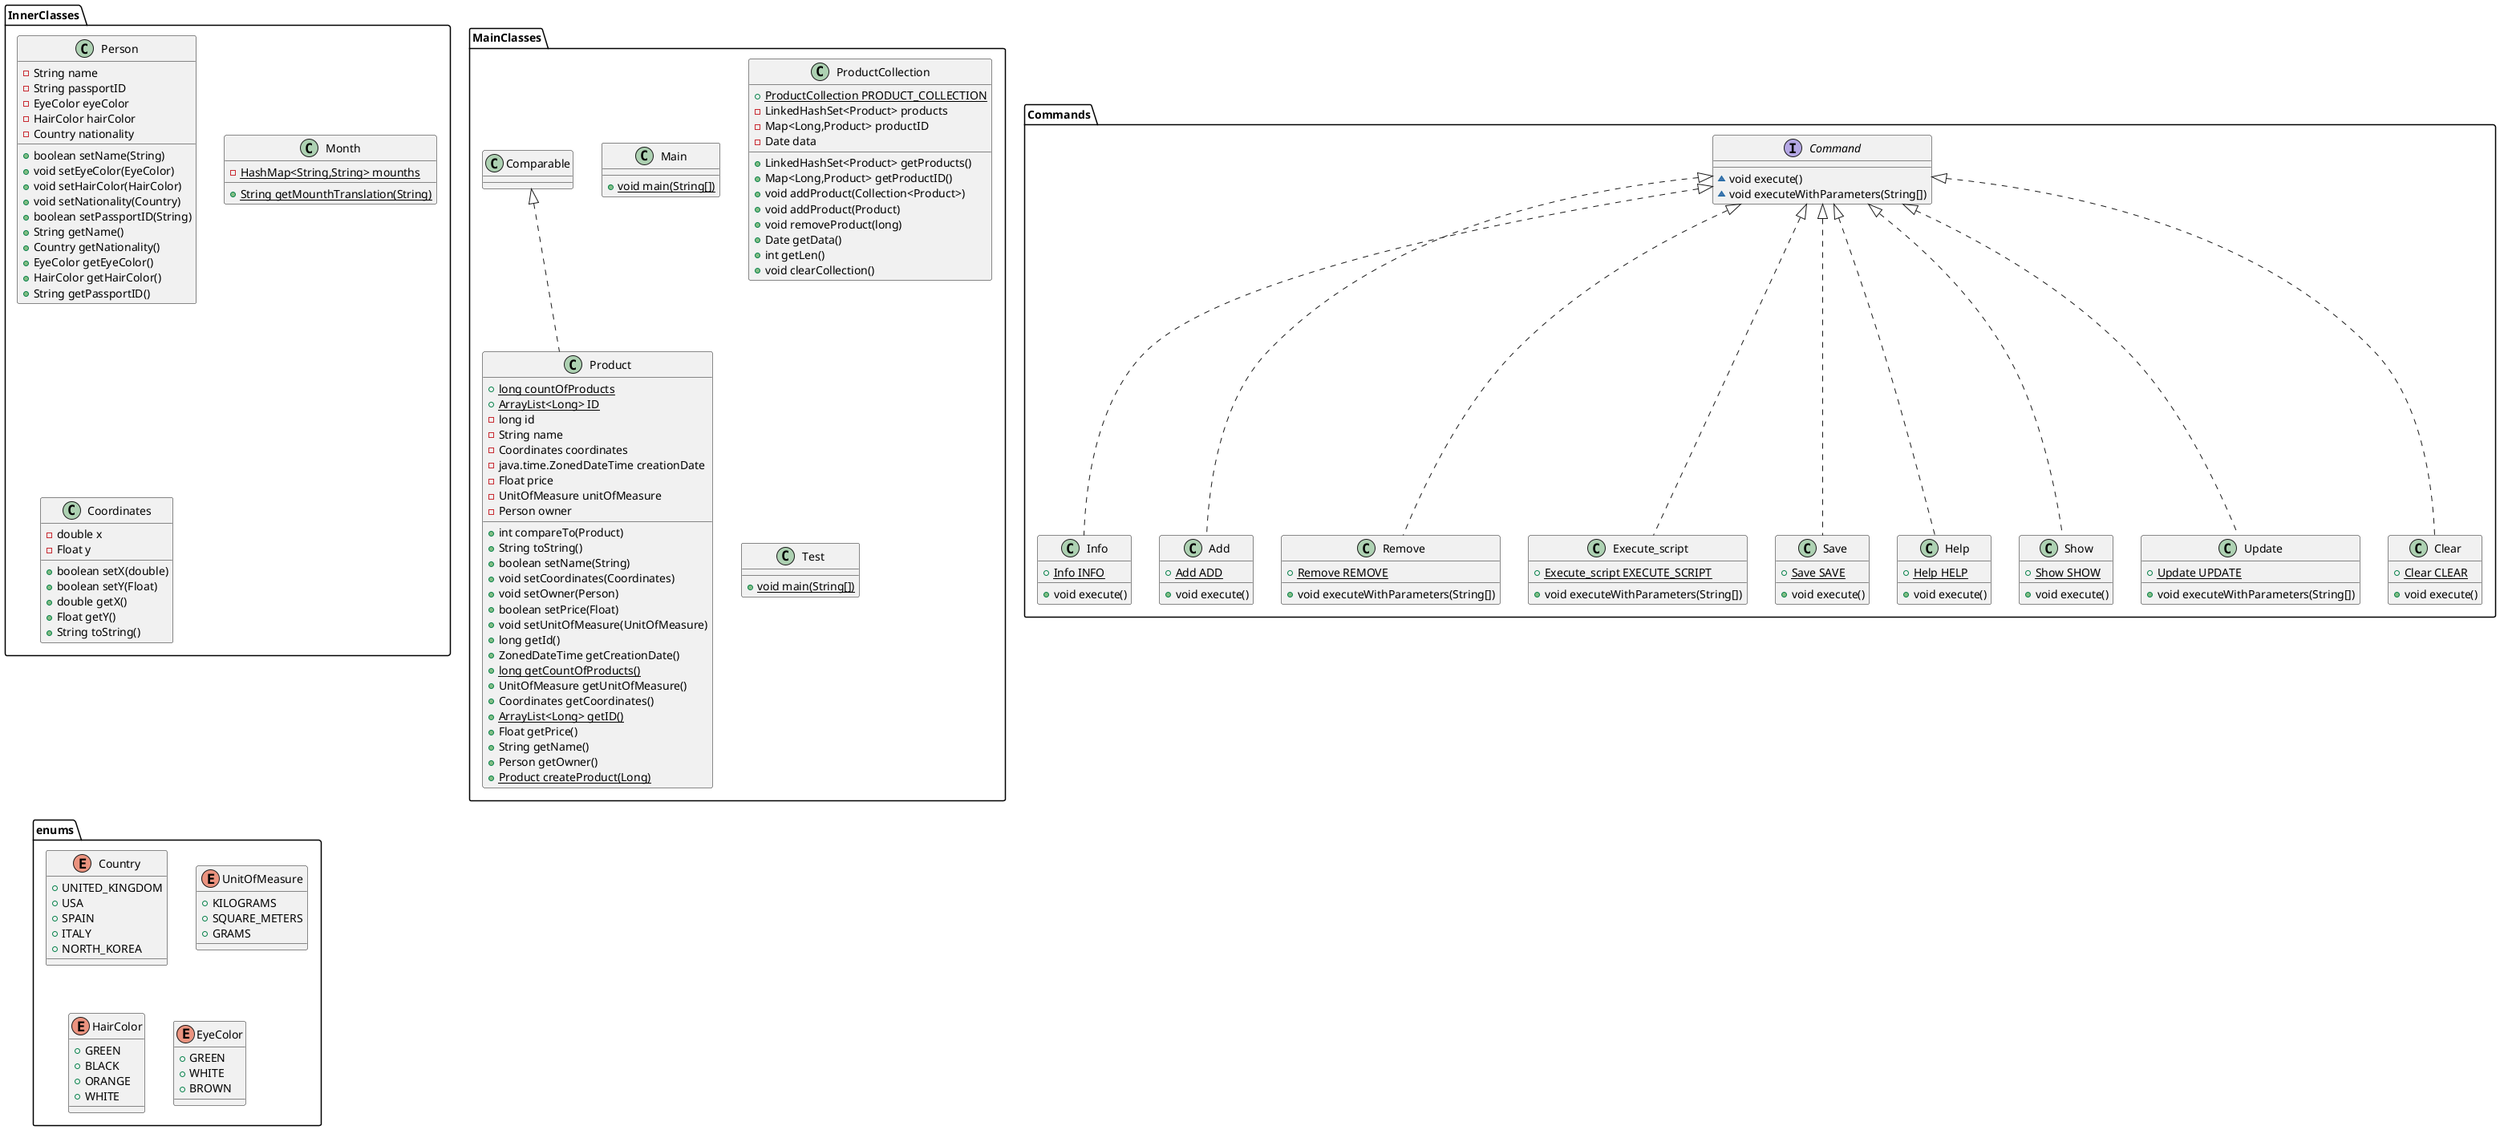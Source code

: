 @startuml
class InnerClasses.Person {
- String name
- String passportID
- EyeColor eyeColor
- HairColor hairColor
- Country nationality
+ boolean setName(String)
+ void setEyeColor(EyeColor)
+ void setHairColor(HairColor)
+ void setNationality(Country)
+ boolean setPassportID(String)
+ String getName()
+ Country getNationality()
+ EyeColor getEyeColor()
+ HairColor getHairColor()
+ String getPassportID()
}
class Commands.Info {
+ {static} Info INFO
+ void execute()
}
class MainClasses.Main {
+ {static} void main(String[])
}
class Commands.Add {
+ {static} Add ADD
+ void execute()
}
class Commands.Remove {
+ {static} Remove REMOVE
+ void executeWithParameters(String[])
}
class Commands.Execute_script {
+ {static} Execute_script EXECUTE_SCRIPT
+ void executeWithParameters(String[])
}
class Commands.Save {
+ {static} Save SAVE
+ void execute()
}
class Commands.Help {
+ {static} Help HELP
+ void execute()
}
interface Commands.Command {
~ void execute()
~ void executeWithParameters(String[])
}
class InnerClasses.Month {
- {static} HashMap<String,String> mounths
+ {static} String getMounthTranslation(String)
}
class InnerClasses.Coordinates {
- double x
- Float y
+ boolean setX(double)
+ boolean setY(Float)
+ double getX()
+ Float getY()
+ String toString()
}
class MainClasses.Product {
+ {static} long countOfProducts
+ {static} ArrayList<Long> ID
- long id
- String name
- Coordinates coordinates
- java.time.ZonedDateTime creationDate
- Float price
- UnitOfMeasure unitOfMeasure
- Person owner
+ int compareTo(Product)
+ String toString()
+ boolean setName(String)
+ void setCoordinates(Coordinates)
+ void setOwner(Person)
+ boolean setPrice(Float)
+ void setUnitOfMeasure(UnitOfMeasure)
+ long getId()
+ ZonedDateTime getCreationDate()
+ {static} long getCountOfProducts()
+ UnitOfMeasure getUnitOfMeasure()
+ Coordinates getCoordinates()
+ {static} ArrayList<Long> getID()
+ Float getPrice()
+ String getName()
+ Person getOwner()
+ {static} Product createProduct(Long)
}
enum enums.Country {
+  UNITED_KINGDOM
+  USA
+  SPAIN
+  ITALY
+  NORTH_KOREA
}
class MainClasses.ProductCollection {
+ {static} ProductCollection PRODUCT_COLLECTION
- LinkedHashSet<Product> products
- Map<Long,Product> productID
- Date data
+ LinkedHashSet<Product> getProducts()
+ Map<Long,Product> getProductID()
+ void addProduct(Collection<Product>)
+ void addProduct(Product)
+ void removeProduct(long)
+ Date getData()
+ int getLen()
+ void clearCollection()
}
class Commands.Show {
+ {static} Show SHOW
+ void execute()
}
class Commands.Update {
+ {static} Update UPDATE
+ void executeWithParameters(String[])
}
enum enums.UnitOfMeasure {
+  KILOGRAMS
+  SQUARE_METERS
+  GRAMS
}
class MainClasses.Test {
+ {static} void main(String[])
}
enum enums.HairColor {
+  GREEN
+  BLACK
+  ORANGE
+  WHITE
}
enum enums.EyeColor {
+  GREEN
+  WHITE
+  BROWN
}
class Commands.Clear {
+ {static} Clear CLEAR
+ void execute()
}


Commands.Command <|.. Commands.Info
Commands.Command <|.. Commands.Add
Commands.Command <|.. Commands.Remove
Commands.Command <|.. Commands.Execute_script
Commands.Command <|.. Commands.Save
Commands.Command <|.. Commands.Help
MainClasses.Comparable <|.. MainClasses.Product
Commands.Command <|.. Commands.Show
Commands.Command <|.. Commands.Update
Commands.Command <|.. Commands.Clear
@enduml
